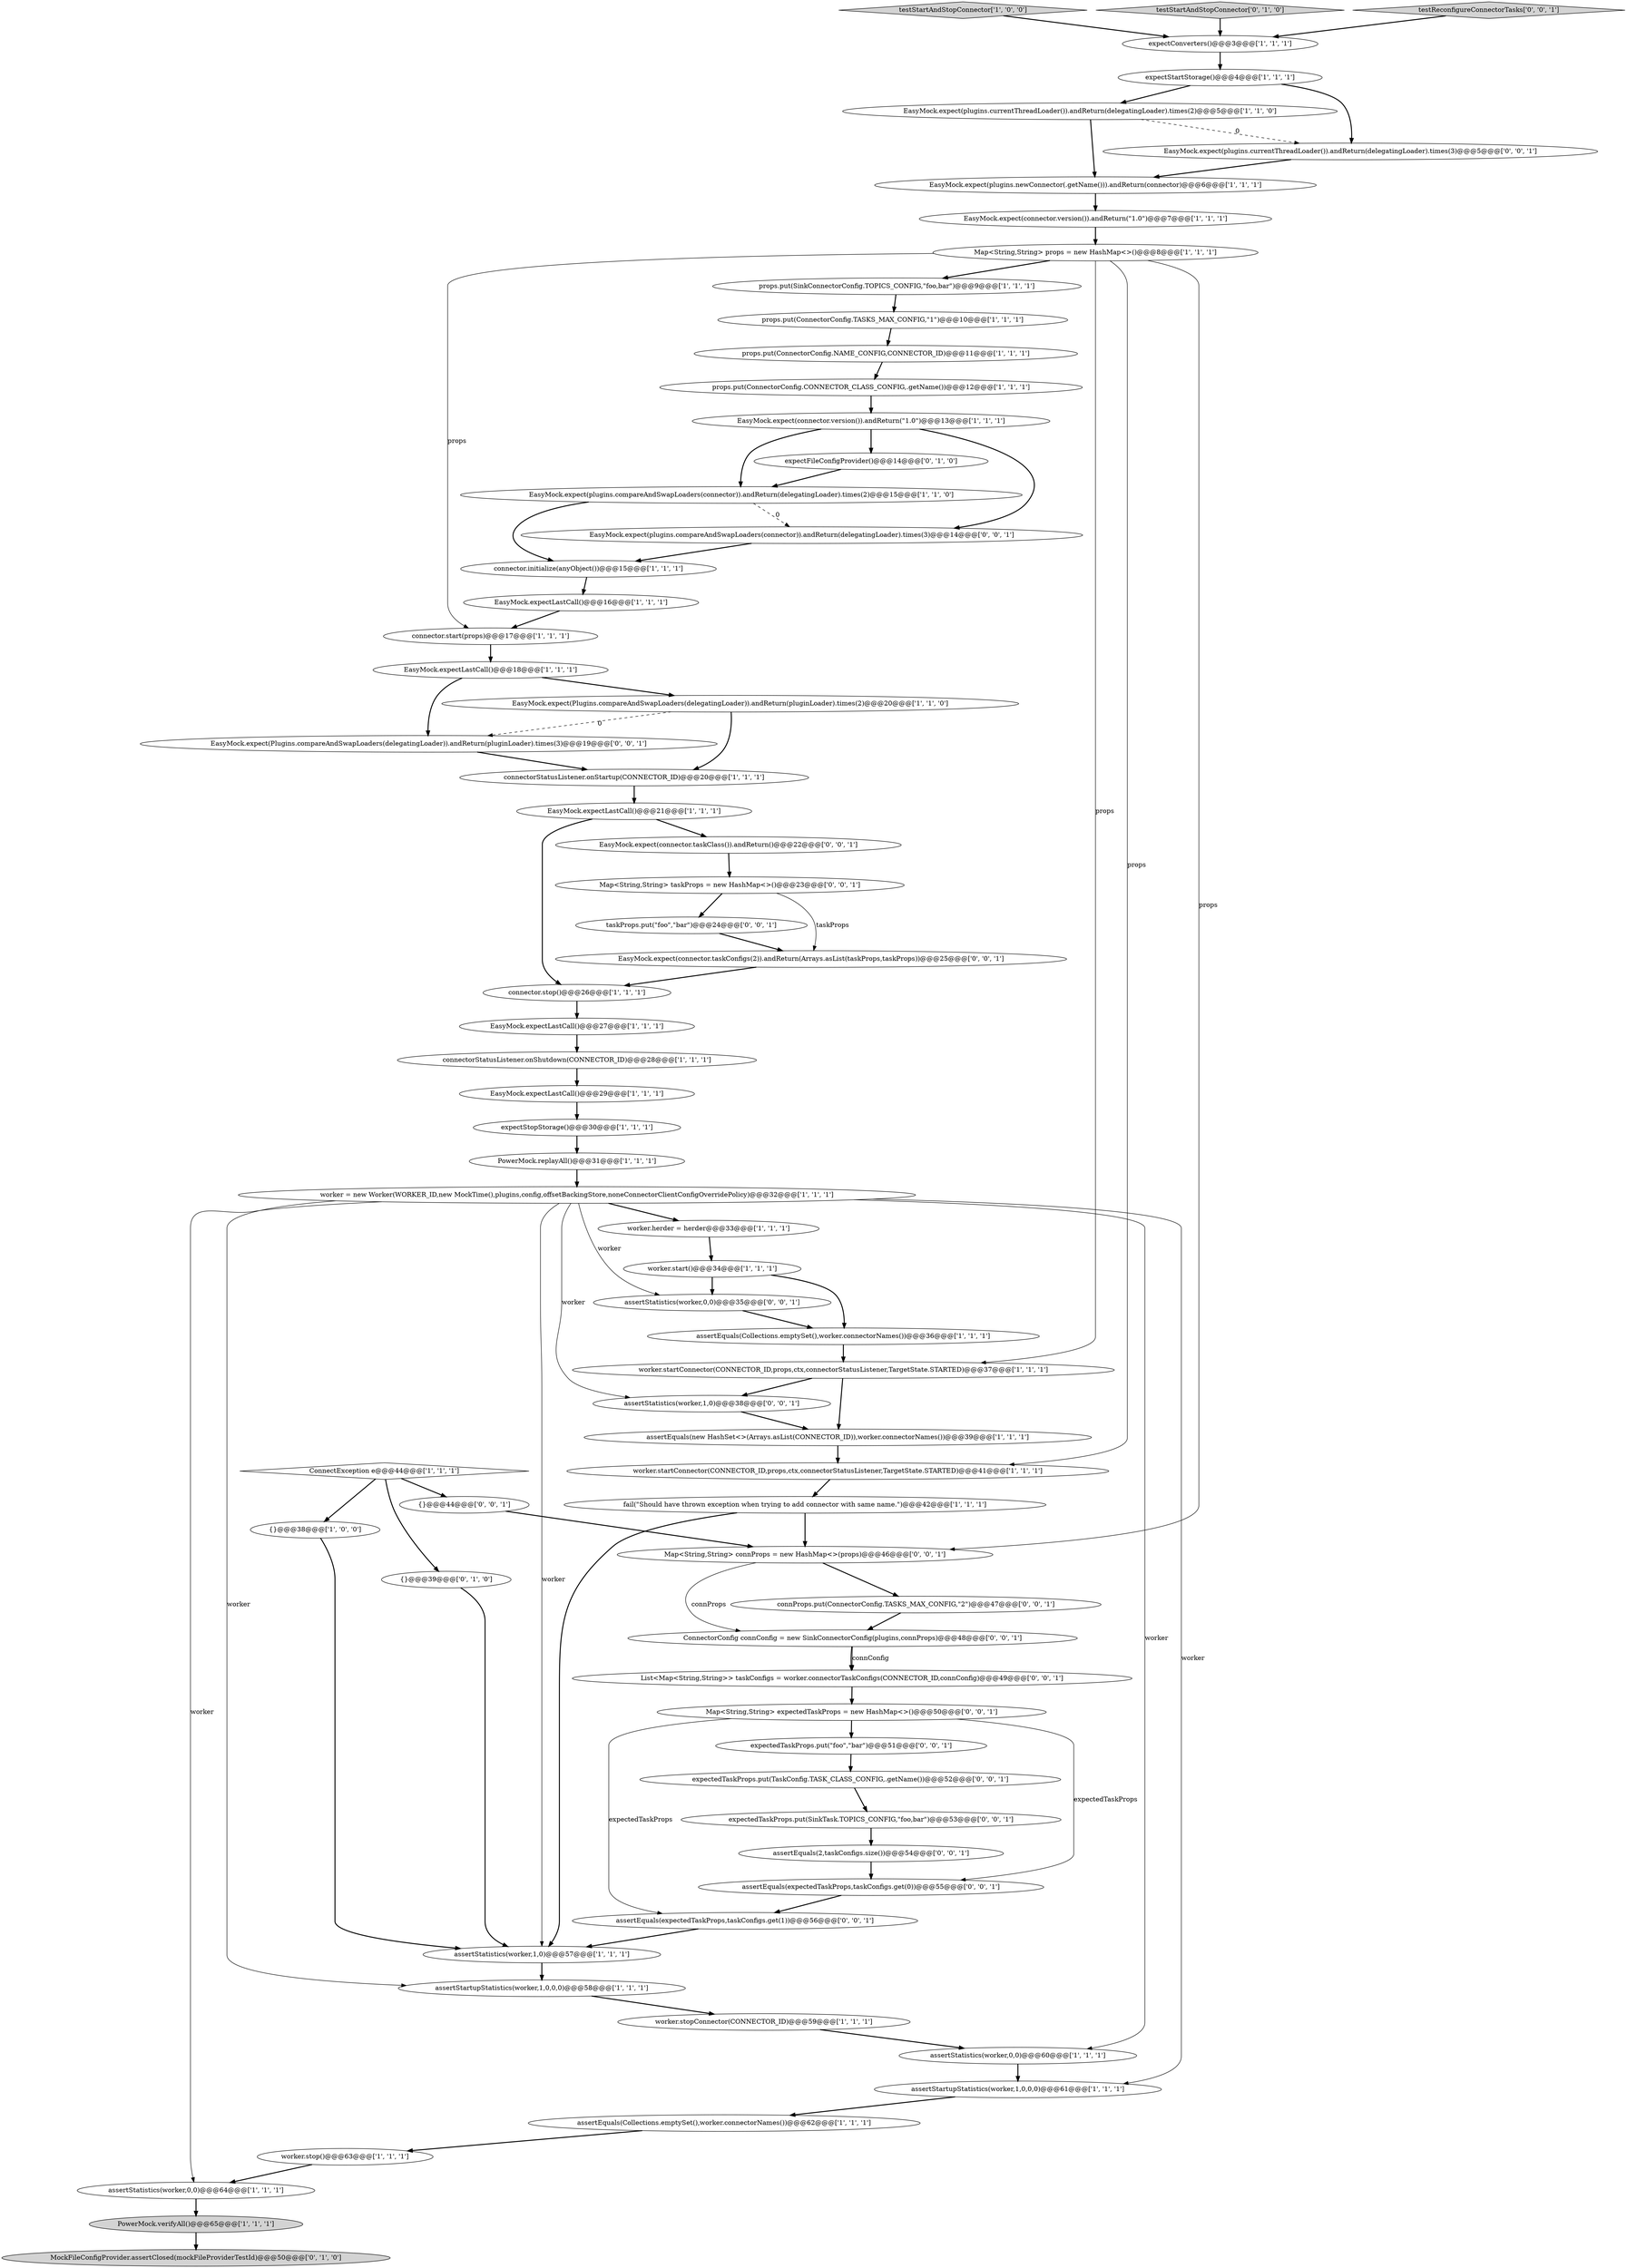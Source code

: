 digraph {
56 [style = filled, label = "Map<String,String> taskProps = new HashMap<>()@@@23@@@['0', '0', '1']", fillcolor = white, shape = ellipse image = "AAA0AAABBB3BBB"];
49 [style = filled, label = "EasyMock.expect(Plugins.compareAndSwapLoaders(delegatingLoader)).andReturn(pluginLoader).times(3)@@@19@@@['0', '0', '1']", fillcolor = white, shape = ellipse image = "AAA0AAABBB3BBB"];
27 [style = filled, label = "EasyMock.expect(plugins.currentThreadLoader()).andReturn(delegatingLoader).times(2)@@@5@@@['1', '1', '0']", fillcolor = white, shape = ellipse image = "AAA0AAABBB1BBB"];
55 [style = filled, label = "expectedTaskProps.put(SinkTask.TOPICS_CONFIG,\"foo,bar\")@@@53@@@['0', '0', '1']", fillcolor = white, shape = ellipse image = "AAA0AAABBB3BBB"];
1 [style = filled, label = "connector.start(props)@@@17@@@['1', '1', '1']", fillcolor = white, shape = ellipse image = "AAA0AAABBB1BBB"];
13 [style = filled, label = "expectConverters()@@@3@@@['1', '1', '1']", fillcolor = white, shape = ellipse image = "AAA0AAABBB1BBB"];
11 [style = filled, label = "connector.stop()@@@26@@@['1', '1', '1']", fillcolor = white, shape = ellipse image = "AAA0AAABBB1BBB"];
19 [style = filled, label = "assertStartupStatistics(worker,1,0,0,0)@@@58@@@['1', '1', '1']", fillcolor = white, shape = ellipse image = "AAA0AAABBB1BBB"];
24 [style = filled, label = "worker.startConnector(CONNECTOR_ID,props,ctx,connectorStatusListener,TargetState.STARTED)@@@37@@@['1', '1', '1']", fillcolor = white, shape = ellipse image = "AAA0AAABBB1BBB"];
36 [style = filled, label = "expectStopStorage()@@@30@@@['1', '1', '1']", fillcolor = white, shape = ellipse image = "AAA0AAABBB1BBB"];
39 [style = filled, label = "EasyMock.expectLastCall()@@@18@@@['1', '1', '1']", fillcolor = white, shape = ellipse image = "AAA0AAABBB1BBB"];
41 [style = filled, label = "PowerMock.replayAll()@@@31@@@['1', '1', '1']", fillcolor = white, shape = ellipse image = "AAA0AAABBB1BBB"];
63 [style = filled, label = "assertEquals(expectedTaskProps,taskConfigs.get(0))@@@55@@@['0', '0', '1']", fillcolor = white, shape = ellipse image = "AAA0AAABBB3BBB"];
26 [style = filled, label = "assertStartupStatistics(worker,1,0,0,0)@@@61@@@['1', '1', '1']", fillcolor = white, shape = ellipse image = "AAA0AAABBB1BBB"];
0 [style = filled, label = "{}@@@38@@@['1', '0', '0']", fillcolor = white, shape = ellipse image = "AAA0AAABBB1BBB"];
42 [style = filled, label = "EasyMock.expect(plugins.newConnector(.getName())).andReturn(connector)@@@6@@@['1', '1', '1']", fillcolor = white, shape = ellipse image = "AAA0AAABBB1BBB"];
45 [style = filled, label = "expectFileConfigProvider()@@@14@@@['0', '1', '0']", fillcolor = white, shape = ellipse image = "AAA1AAABBB2BBB"];
44 [style = filled, label = "connectorStatusListener.onShutdown(CONNECTOR_ID)@@@28@@@['1', '1', '1']", fillcolor = white, shape = ellipse image = "AAA0AAABBB1BBB"];
40 [style = filled, label = "props.put(ConnectorConfig.CONNECTOR_CLASS_CONFIG,.getName())@@@12@@@['1', '1', '1']", fillcolor = white, shape = ellipse image = "AAA0AAABBB1BBB"];
43 [style = filled, label = "worker.herder = herder@@@33@@@['1', '1', '1']", fillcolor = white, shape = ellipse image = "AAA0AAABBB1BBB"];
16 [style = filled, label = "EasyMock.expectLastCall()@@@16@@@['1', '1', '1']", fillcolor = white, shape = ellipse image = "AAA0AAABBB1BBB"];
68 [style = filled, label = "assertEquals(expectedTaskProps,taskConfigs.get(1))@@@56@@@['0', '0', '1']", fillcolor = white, shape = ellipse image = "AAA0AAABBB3BBB"];
54 [style = filled, label = "ConnectorConfig connConfig = new SinkConnectorConfig(plugins,connProps)@@@48@@@['0', '0', '1']", fillcolor = white, shape = ellipse image = "AAA0AAABBB3BBB"];
17 [style = filled, label = "testStartAndStopConnector['1', '0', '0']", fillcolor = lightgray, shape = diamond image = "AAA0AAABBB1BBB"];
51 [style = filled, label = "connProps.put(ConnectorConfig.TASKS_MAX_CONFIG,\"2\")@@@47@@@['0', '0', '1']", fillcolor = white, shape = ellipse image = "AAA0AAABBB3BBB"];
60 [style = filled, label = "expectedTaskProps.put(\"foo\",\"bar\")@@@51@@@['0', '0', '1']", fillcolor = white, shape = ellipse image = "AAA0AAABBB3BBB"];
65 [style = filled, label = "taskProps.put(\"foo\",\"bar\")@@@24@@@['0', '0', '1']", fillcolor = white, shape = ellipse image = "AAA0AAABBB3BBB"];
30 [style = filled, label = "fail(\"Should have thrown exception when trying to add connector with same name.\")@@@42@@@['1', '1', '1']", fillcolor = white, shape = ellipse image = "AAA0AAABBB1BBB"];
29 [style = filled, label = "EasyMock.expectLastCall()@@@27@@@['1', '1', '1']", fillcolor = white, shape = ellipse image = "AAA0AAABBB1BBB"];
57 [style = filled, label = "assertEquals(2,taskConfigs.size())@@@54@@@['0', '0', '1']", fillcolor = white, shape = ellipse image = "AAA0AAABBB3BBB"];
25 [style = filled, label = "assertStatistics(worker,0,0)@@@64@@@['1', '1', '1']", fillcolor = white, shape = ellipse image = "AAA0AAABBB1BBB"];
52 [style = filled, label = "assertStatistics(worker,1,0)@@@38@@@['0', '0', '1']", fillcolor = white, shape = ellipse image = "AAA0AAABBB3BBB"];
6 [style = filled, label = "assertStatistics(worker,1,0)@@@57@@@['1', '1', '1']", fillcolor = white, shape = ellipse image = "AAA0AAABBB1BBB"];
9 [style = filled, label = "props.put(SinkConnectorConfig.TOPICS_CONFIG,\"foo,bar\")@@@9@@@['1', '1', '1']", fillcolor = white, shape = ellipse image = "AAA0AAABBB1BBB"];
47 [style = filled, label = "{}@@@39@@@['0', '1', '0']", fillcolor = white, shape = ellipse image = "AAA0AAABBB2BBB"];
3 [style = filled, label = "EasyMock.expect(plugins.compareAndSwapLoaders(connector)).andReturn(delegatingLoader).times(2)@@@15@@@['1', '1', '0']", fillcolor = white, shape = ellipse image = "AAA0AAABBB1BBB"];
18 [style = filled, label = "EasyMock.expect(connector.version()).andReturn(\"1.0\")@@@13@@@['1', '1', '1']", fillcolor = white, shape = ellipse image = "AAA0AAABBB1BBB"];
50 [style = filled, label = "{}@@@44@@@['0', '0', '1']", fillcolor = white, shape = ellipse image = "AAA0AAABBB3BBB"];
48 [style = filled, label = "MockFileConfigProvider.assertClosed(mockFileProviderTestId)@@@50@@@['0', '1', '0']", fillcolor = lightgray, shape = ellipse image = "AAA1AAABBB2BBB"];
46 [style = filled, label = "testStartAndStopConnector['0', '1', '0']", fillcolor = lightgray, shape = diamond image = "AAA0AAABBB2BBB"];
34 [style = filled, label = "assertEquals(Collections.emptySet(),worker.connectorNames())@@@36@@@['1', '1', '1']", fillcolor = white, shape = ellipse image = "AAA0AAABBB1BBB"];
12 [style = filled, label = "EasyMock.expectLastCall()@@@29@@@['1', '1', '1']", fillcolor = white, shape = ellipse image = "AAA0AAABBB1BBB"];
58 [style = filled, label = "expectedTaskProps.put(TaskConfig.TASK_CLASS_CONFIG,.getName())@@@52@@@['0', '0', '1']", fillcolor = white, shape = ellipse image = "AAA0AAABBB3BBB"];
67 [style = filled, label = "Map<String,String> expectedTaskProps = new HashMap<>()@@@50@@@['0', '0', '1']", fillcolor = white, shape = ellipse image = "AAA0AAABBB3BBB"];
7 [style = filled, label = "worker.start()@@@34@@@['1', '1', '1']", fillcolor = white, shape = ellipse image = "AAA0AAABBB1BBB"];
38 [style = filled, label = "assertEquals(Collections.emptySet(),worker.connectorNames())@@@62@@@['1', '1', '1']", fillcolor = white, shape = ellipse image = "AAA0AAABBB1BBB"];
10 [style = filled, label = "EasyMock.expect(Plugins.compareAndSwapLoaders(delegatingLoader)).andReturn(pluginLoader).times(2)@@@20@@@['1', '1', '0']", fillcolor = white, shape = ellipse image = "AAA0AAABBB1BBB"];
21 [style = filled, label = "EasyMock.expectLastCall()@@@21@@@['1', '1', '1']", fillcolor = white, shape = ellipse image = "AAA0AAABBB1BBB"];
31 [style = filled, label = "PowerMock.verifyAll()@@@65@@@['1', '1', '1']", fillcolor = lightgray, shape = ellipse image = "AAA0AAABBB1BBB"];
59 [style = filled, label = "EasyMock.expect(plugins.compareAndSwapLoaders(connector)).andReturn(delegatingLoader).times(3)@@@14@@@['0', '0', '1']", fillcolor = white, shape = ellipse image = "AAA0AAABBB3BBB"];
32 [style = filled, label = "expectStartStorage()@@@4@@@['1', '1', '1']", fillcolor = white, shape = ellipse image = "AAA0AAABBB1BBB"];
66 [style = filled, label = "EasyMock.expect(connector.taskConfigs(2)).andReturn(Arrays.asList(taskProps,taskProps))@@@25@@@['0', '0', '1']", fillcolor = white, shape = ellipse image = "AAA0AAABBB3BBB"];
14 [style = filled, label = "worker.startConnector(CONNECTOR_ID,props,ctx,connectorStatusListener,TargetState.STARTED)@@@41@@@['1', '1', '1']", fillcolor = white, shape = ellipse image = "AAA0AAABBB1BBB"];
37 [style = filled, label = "worker = new Worker(WORKER_ID,new MockTime(),plugins,config,offsetBackingStore,noneConnectorClientConfigOverridePolicy)@@@32@@@['1', '1', '1']", fillcolor = white, shape = ellipse image = "AAA0AAABBB1BBB"];
64 [style = filled, label = "assertStatistics(worker,0,0)@@@35@@@['0', '0', '1']", fillcolor = white, shape = ellipse image = "AAA0AAABBB3BBB"];
22 [style = filled, label = "assertEquals(new HashSet<>(Arrays.asList(CONNECTOR_ID)),worker.connectorNames())@@@39@@@['1', '1', '1']", fillcolor = white, shape = ellipse image = "AAA0AAABBB1BBB"];
15 [style = filled, label = "props.put(ConnectorConfig.TASKS_MAX_CONFIG,\"1\")@@@10@@@['1', '1', '1']", fillcolor = white, shape = ellipse image = "AAA0AAABBB1BBB"];
35 [style = filled, label = "connectorStatusListener.onStartup(CONNECTOR_ID)@@@20@@@['1', '1', '1']", fillcolor = white, shape = ellipse image = "AAA0AAABBB1BBB"];
20 [style = filled, label = "assertStatistics(worker,0,0)@@@60@@@['1', '1', '1']", fillcolor = white, shape = ellipse image = "AAA0AAABBB1BBB"];
4 [style = filled, label = "connector.initialize(anyObject())@@@15@@@['1', '1', '1']", fillcolor = white, shape = ellipse image = "AAA0AAABBB1BBB"];
28 [style = filled, label = "worker.stopConnector(CONNECTOR_ID)@@@59@@@['1', '1', '1']", fillcolor = white, shape = ellipse image = "AAA0AAABBB1BBB"];
61 [style = filled, label = "EasyMock.expect(plugins.currentThreadLoader()).andReturn(delegatingLoader).times(3)@@@5@@@['0', '0', '1']", fillcolor = white, shape = ellipse image = "AAA0AAABBB3BBB"];
8 [style = filled, label = "EasyMock.expect(connector.version()).andReturn(\"1.0\")@@@7@@@['1', '1', '1']", fillcolor = white, shape = ellipse image = "AAA0AAABBB1BBB"];
62 [style = filled, label = "EasyMock.expect(connector.taskClass()).andReturn()@@@22@@@['0', '0', '1']", fillcolor = white, shape = ellipse image = "AAA0AAABBB3BBB"];
69 [style = filled, label = "Map<String,String> connProps = new HashMap<>(props)@@@46@@@['0', '0', '1']", fillcolor = white, shape = ellipse image = "AAA0AAABBB3BBB"];
33 [style = filled, label = "Map<String,String> props = new HashMap<>()@@@8@@@['1', '1', '1']", fillcolor = white, shape = ellipse image = "AAA0AAABBB1BBB"];
53 [style = filled, label = "List<Map<String,String>> taskConfigs = worker.connectorTaskConfigs(CONNECTOR_ID,connConfig)@@@49@@@['0', '0', '1']", fillcolor = white, shape = ellipse image = "AAA0AAABBB3BBB"];
70 [style = filled, label = "testReconfigureConnectorTasks['0', '0', '1']", fillcolor = lightgray, shape = diamond image = "AAA0AAABBB3BBB"];
5 [style = filled, label = "ConnectException e@@@44@@@['1', '1', '1']", fillcolor = white, shape = diamond image = "AAA0AAABBB1BBB"];
2 [style = filled, label = "props.put(ConnectorConfig.NAME_CONFIG,CONNECTOR_ID)@@@11@@@['1', '1', '1']", fillcolor = white, shape = ellipse image = "AAA0AAABBB1BBB"];
23 [style = filled, label = "worker.stop()@@@63@@@['1', '1', '1']", fillcolor = white, shape = ellipse image = "AAA0AAABBB1BBB"];
11->29 [style = bold, label=""];
58->55 [style = bold, label=""];
26->38 [style = bold, label=""];
69->54 [style = solid, label="connProps"];
19->28 [style = bold, label=""];
33->24 [style = solid, label="props"];
65->66 [style = bold, label=""];
51->54 [style = bold, label=""];
37->25 [style = solid, label="worker"];
50->69 [style = bold, label=""];
32->61 [style = bold, label=""];
6->19 [style = bold, label=""];
18->59 [style = bold, label=""];
5->50 [style = bold, label=""];
52->22 [style = bold, label=""];
16->1 [style = bold, label=""];
37->19 [style = solid, label="worker"];
22->14 [style = bold, label=""];
17->13 [style = bold, label=""];
60->58 [style = bold, label=""];
59->4 [style = bold, label=""];
33->9 [style = bold, label=""];
35->21 [style = bold, label=""];
53->67 [style = bold, label=""];
43->7 [style = bold, label=""];
27->61 [style = dashed, label="0"];
64->34 [style = bold, label=""];
33->1 [style = solid, label="props"];
62->56 [style = bold, label=""];
56->65 [style = bold, label=""];
69->51 [style = bold, label=""];
49->35 [style = bold, label=""];
37->20 [style = solid, label="worker"];
37->64 [style = solid, label="worker"];
15->2 [style = bold, label=""];
36->41 [style = bold, label=""];
1->39 [style = bold, label=""];
37->26 [style = solid, label="worker"];
14->30 [style = bold, label=""];
21->62 [style = bold, label=""];
30->6 [style = bold, label=""];
68->6 [style = bold, label=""];
38->23 [style = bold, label=""];
5->47 [style = bold, label=""];
61->42 [style = bold, label=""];
57->63 [style = bold, label=""];
0->6 [style = bold, label=""];
67->63 [style = solid, label="expectedTaskProps"];
21->11 [style = bold, label=""];
23->25 [style = bold, label=""];
39->49 [style = bold, label=""];
41->37 [style = bold, label=""];
4->16 [style = bold, label=""];
28->20 [style = bold, label=""];
33->14 [style = solid, label="props"];
47->6 [style = bold, label=""];
9->15 [style = bold, label=""];
32->27 [style = bold, label=""];
27->42 [style = bold, label=""];
40->18 [style = bold, label=""];
3->59 [style = dashed, label="0"];
39->10 [style = bold, label=""];
24->52 [style = bold, label=""];
25->31 [style = bold, label=""];
33->69 [style = solid, label="props"];
3->4 [style = bold, label=""];
18->3 [style = bold, label=""];
44->12 [style = bold, label=""];
46->13 [style = bold, label=""];
63->68 [style = bold, label=""];
18->45 [style = bold, label=""];
67->60 [style = bold, label=""];
10->35 [style = bold, label=""];
31->48 [style = bold, label=""];
34->24 [style = bold, label=""];
37->43 [style = bold, label=""];
7->64 [style = bold, label=""];
55->57 [style = bold, label=""];
24->22 [style = bold, label=""];
45->3 [style = bold, label=""];
66->11 [style = bold, label=""];
5->0 [style = bold, label=""];
37->6 [style = solid, label="worker"];
37->52 [style = solid, label="worker"];
54->53 [style = solid, label="connConfig"];
10->49 [style = dashed, label="0"];
70->13 [style = bold, label=""];
67->68 [style = solid, label="expectedTaskProps"];
7->34 [style = bold, label=""];
2->40 [style = bold, label=""];
42->8 [style = bold, label=""];
56->66 [style = solid, label="taskProps"];
29->44 [style = bold, label=""];
13->32 [style = bold, label=""];
8->33 [style = bold, label=""];
20->26 [style = bold, label=""];
12->36 [style = bold, label=""];
54->53 [style = bold, label=""];
30->69 [style = bold, label=""];
}
